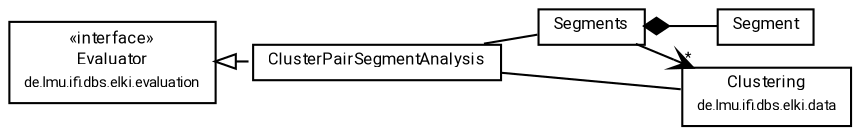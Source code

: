 #!/usr/local/bin/dot
#
# Class diagram 
# Generated by UMLGraph version R5_7_2-60-g0e99a6 (http://www.spinellis.gr/umlgraph/)
#

digraph G {
	graph [fontnames="svg"]
	edge [fontname="Roboto",fontsize=7,labelfontname="Roboto",labelfontsize=7,color="black"];
	node [fontname="Roboto",fontcolor="black",fontsize=8,shape=plaintext,margin=0,width=0,height=0];
	nodesep=0.15;
	ranksep=0.25;
	rankdir=LR;
	// de.lmu.ifi.dbs.elki.evaluation.clustering.pairsegments.ClusterPairSegmentAnalysis
	c240343 [label=<<table title="de.lmu.ifi.dbs.elki.evaluation.clustering.pairsegments.ClusterPairSegmentAnalysis" border="0" cellborder="1" cellspacing="0" cellpadding="2" href="ClusterPairSegmentAnalysis.html" target="_parent">
		<tr><td><table border="0" cellspacing="0" cellpadding="1">
		<tr><td align="center" balign="center"> <font face="Roboto">ClusterPairSegmentAnalysis</font> </td></tr>
		</table></td></tr>
		</table>>, URL="ClusterPairSegmentAnalysis.html"];
	// de.lmu.ifi.dbs.elki.evaluation.clustering.pairsegments.Segment
	c240344 [label=<<table title="de.lmu.ifi.dbs.elki.evaluation.clustering.pairsegments.Segment" border="0" cellborder="1" cellspacing="0" cellpadding="2" href="Segment.html" target="_parent">
		<tr><td><table border="0" cellspacing="0" cellpadding="1">
		<tr><td align="center" balign="center"> <font face="Roboto">Segment</font> </td></tr>
		</table></td></tr>
		</table>>, URL="Segment.html"];
	// de.lmu.ifi.dbs.elki.evaluation.clustering.pairsegments.Segments
	c240345 [label=<<table title="de.lmu.ifi.dbs.elki.evaluation.clustering.pairsegments.Segments" border="0" cellborder="1" cellspacing="0" cellpadding="2" href="Segments.html" target="_parent">
		<tr><td><table border="0" cellspacing="0" cellpadding="1">
		<tr><td align="center" balign="center"> <font face="Roboto">Segments</font> </td></tr>
		</table></td></tr>
		</table>>, URL="Segments.html"];
	// de.lmu.ifi.dbs.elki.data.Clustering<M extends de.lmu.ifi.dbs.elki.data.model.Model>
	c240346 [label=<<table title="de.lmu.ifi.dbs.elki.data.Clustering" border="0" cellborder="1" cellspacing="0" cellpadding="2" href="../../../data/Clustering.html" target="_parent">
		<tr><td><table border="0" cellspacing="0" cellpadding="1">
		<tr><td align="center" balign="center"> <font face="Roboto">Clustering</font> </td></tr>
		<tr><td align="center" balign="center"> <font face="Roboto" point-size="7.0">de.lmu.ifi.dbs.elki.data</font> </td></tr>
		</table></td></tr>
		</table>>, URL="../../../data/Clustering.html"];
	// de.lmu.ifi.dbs.elki.evaluation.Evaluator
	c240915 [label=<<table title="de.lmu.ifi.dbs.elki.evaluation.Evaluator" border="0" cellborder="1" cellspacing="0" cellpadding="2" href="../../Evaluator.html" target="_parent">
		<tr><td><table border="0" cellspacing="0" cellpadding="1">
		<tr><td align="center" balign="center"> &#171;interface&#187; </td></tr>
		<tr><td align="center" balign="center"> <font face="Roboto">Evaluator</font> </td></tr>
		<tr><td align="center" balign="center"> <font face="Roboto" point-size="7.0">de.lmu.ifi.dbs.elki.evaluation</font> </td></tr>
		</table></td></tr>
		</table>>, URL="../../Evaluator.html"];
	// de.lmu.ifi.dbs.elki.evaluation.clustering.pairsegments.ClusterPairSegmentAnalysis implements de.lmu.ifi.dbs.elki.evaluation.Evaluator
	c240915 -> c240343 [arrowtail=empty,style=dashed,dir=back,weight=9];
	// de.lmu.ifi.dbs.elki.evaluation.clustering.pairsegments.ClusterPairSegmentAnalysis assoc de.lmu.ifi.dbs.elki.data.Clustering<M extends de.lmu.ifi.dbs.elki.data.model.Model>
	c240343 -> c240346 [arrowhead=none,weight=2];
	// de.lmu.ifi.dbs.elki.evaluation.clustering.pairsegments.ClusterPairSegmentAnalysis assoc de.lmu.ifi.dbs.elki.evaluation.clustering.pairsegments.Segments
	c240343 -> c240345 [arrowhead=none,weight=2];
	// de.lmu.ifi.dbs.elki.evaluation.clustering.pairsegments.Segments composed de.lmu.ifi.dbs.elki.evaluation.clustering.pairsegments.Segment
	c240345 -> c240344 [arrowhead=none,arrowtail=diamond,dir=back,weight=6];
	// de.lmu.ifi.dbs.elki.evaluation.clustering.pairsegments.Segments navassoc de.lmu.ifi.dbs.elki.data.Clustering<M extends de.lmu.ifi.dbs.elki.data.model.Model>
	c240345 -> c240346 [arrowhead=open,weight=1,headlabel="*"];
}

